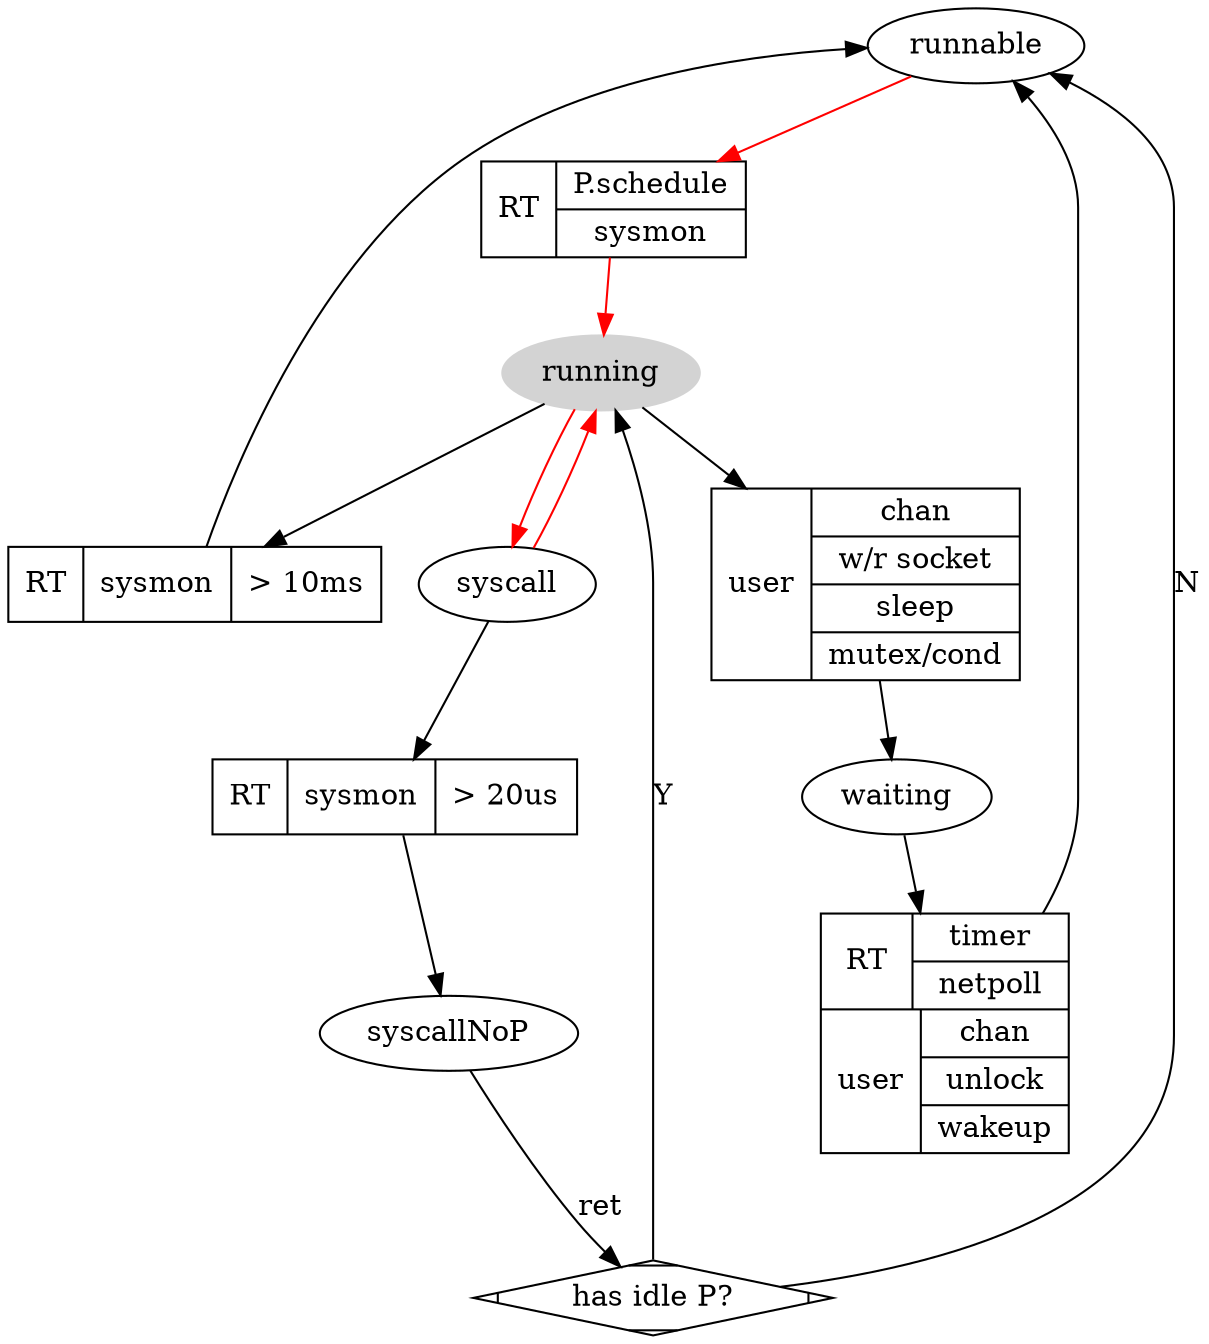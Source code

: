 
digraph G {
	runnable -> schedule -> running [color=red]
	running -> preempt -> runnable
	running -> syscall [color=red]
	syscall -> running [color=red]
	syscall -> retake -> syscallNoP
	syscallNoP -> idleP [label = "ret"]
	idleP -> running [label = "Y"]
	idleP -> runnable [label = "N"]
	running ->  block -> waiting 
	waiting -> wake -> runnable

	running [style=filled; color=lightgrey]

	block [shape = record, label = "user| {chan |w/r socket|sleep|mutex/cond}"]
	schedule [shape = record, label = "RT|{P.schedule|sysmon}"]
	wake  [shape = record, label = "{{RT| {timer|netpoll}}|{user|{chan|unlock|wakeup}}}"]
	preempt [shape = record, label = "RT|sysmon|\> 10ms"]
	retake [shape = record,label = "RT|sysmon|\> 20us" ]

	idleP [shape = Mdiamond, label = "has idle P?"]
}